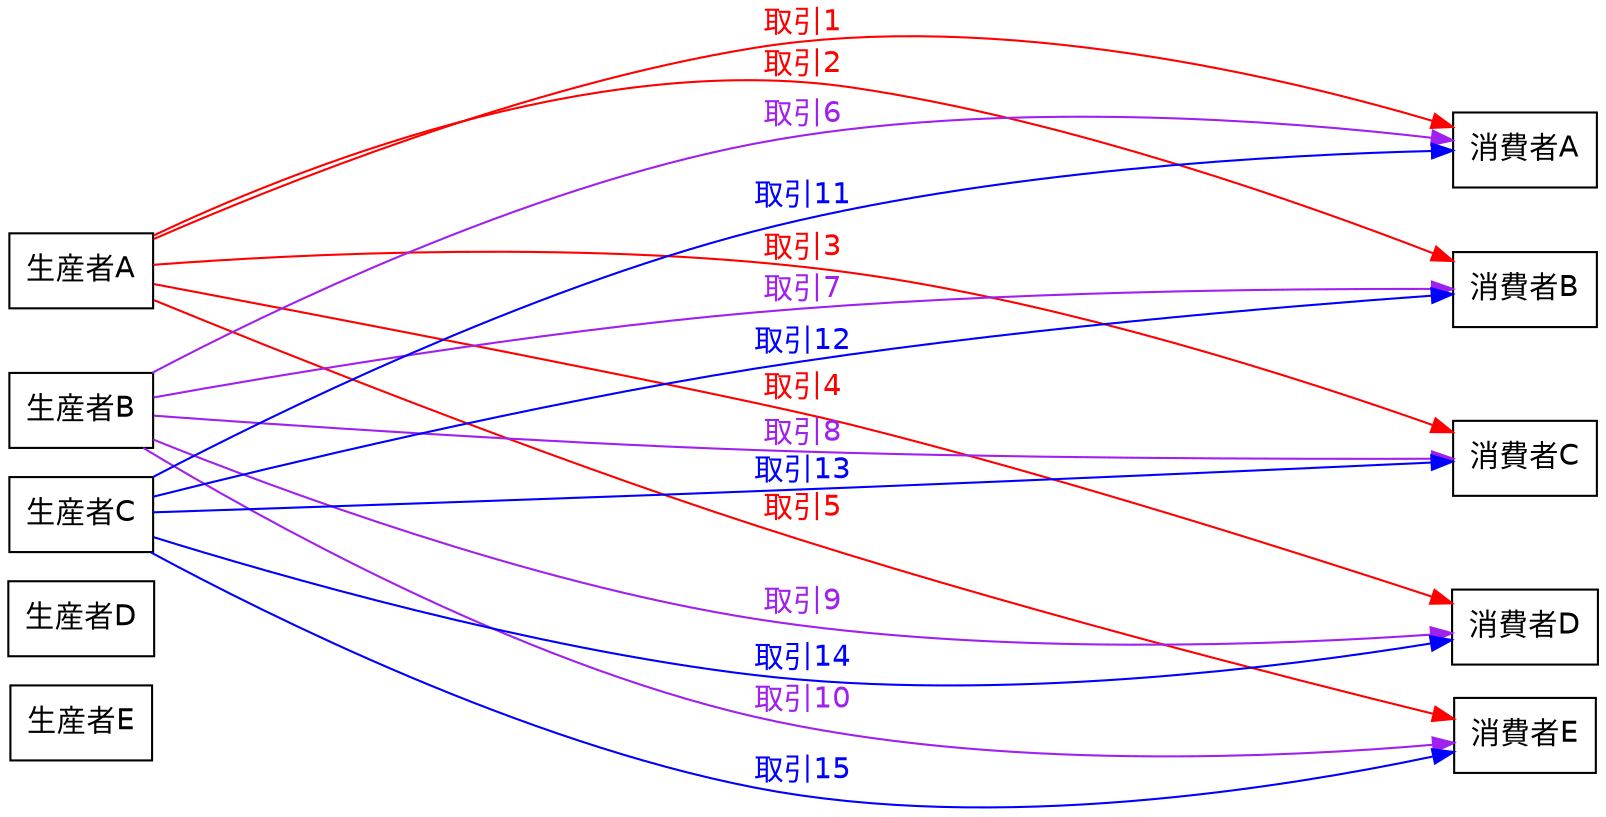 digraph transaction2 {
  rankdir=LR;
  node [fontname=Helvetica, shape=box];
  ranksep=8.0;
  nodesep=0.1;

  subgraph kluster_0 {
    label="生産者";
    P1 [label="生産者A"];
    P2 [label="生産者B"];
    P3 [label="生産者C"];
    P4 [label="生産者D"];
    P5 [label="生産者E"];
    P1 -> P2 [style=invis];
    P2 -> P3 [style=invis];
    P3 -> P4 [style=invis];
    P4 -> P5 [style=invis];
    {rank = same; P1; P2; P3; P4; P5}
  }

  subgraph kluster_1 {
    label="消費者";
    C1 [label="消費者A"];
    C2 [label="消費者B"];
    C3 [label="消費者C"];
    C4 [label="消費者D"];
    C5 [label="消費者E"];
    C1 -> C2 [style=invis];
    C2 -> C3 [style=invis];
    C3 -> C4 [style=invis];
    C4 -> C5 [style=invis];
    {rank = same; C1; C2; C3; C4; C5}
  }

  edge [fontname=Helvetica, fontcolor=red, color=red];
  P1 -> C1 [label="取引1"];
  P1 -> C2 [label="取引2"];
  P1 -> C3 [label="取引3"];
  P1 -> C4 [label="取引4"];
  P1 -> C5 [label="取引5"];
  
  edge [fontname=Helvetica, fontcolor=purple, color=purple];
  P2 -> C1 [label="取引6"];
  P2 -> C2 [label="取引7"];
  P2 -> C3 [label="取引8"];
  P2 -> C4 [label="取引9"];
  P2 -> C5 [label="取引10"];
  
  edge [fontname=Helvetica, fontcolor=blue, color=blue];
  P3 -> C1 [label="取引11"];
  P3 -> C2 [label="取引12"];
  P3 -> C3 [label="取引13"];
  P3 -> C4 [label="取引14"];
  P3 -> C5 [label="取引15"];
}